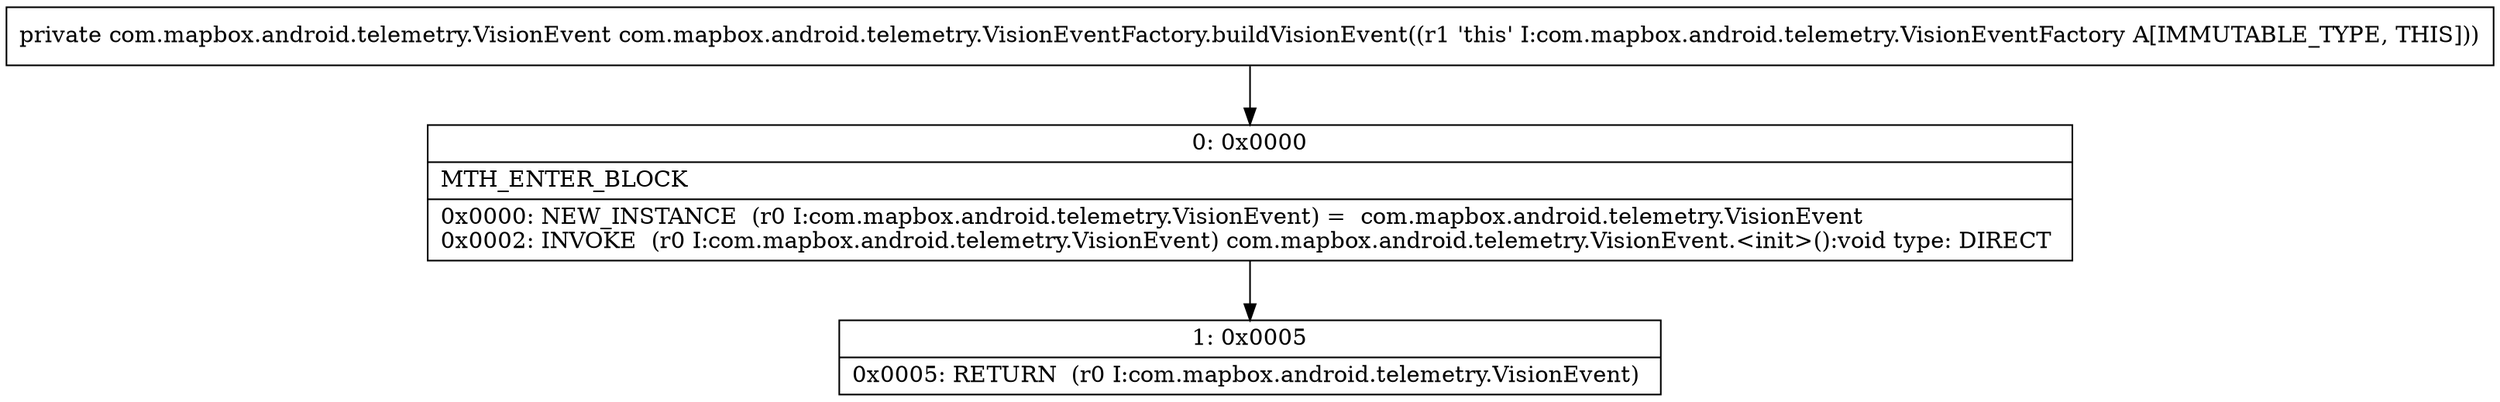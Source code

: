 digraph "CFG forcom.mapbox.android.telemetry.VisionEventFactory.buildVisionEvent()Lcom\/mapbox\/android\/telemetry\/VisionEvent;" {
Node_0 [shape=record,label="{0\:\ 0x0000|MTH_ENTER_BLOCK\l|0x0000: NEW_INSTANCE  (r0 I:com.mapbox.android.telemetry.VisionEvent) =  com.mapbox.android.telemetry.VisionEvent \l0x0002: INVOKE  (r0 I:com.mapbox.android.telemetry.VisionEvent) com.mapbox.android.telemetry.VisionEvent.\<init\>():void type: DIRECT \l}"];
Node_1 [shape=record,label="{1\:\ 0x0005|0x0005: RETURN  (r0 I:com.mapbox.android.telemetry.VisionEvent) \l}"];
MethodNode[shape=record,label="{private com.mapbox.android.telemetry.VisionEvent com.mapbox.android.telemetry.VisionEventFactory.buildVisionEvent((r1 'this' I:com.mapbox.android.telemetry.VisionEventFactory A[IMMUTABLE_TYPE, THIS])) }"];
MethodNode -> Node_0;
Node_0 -> Node_1;
}

